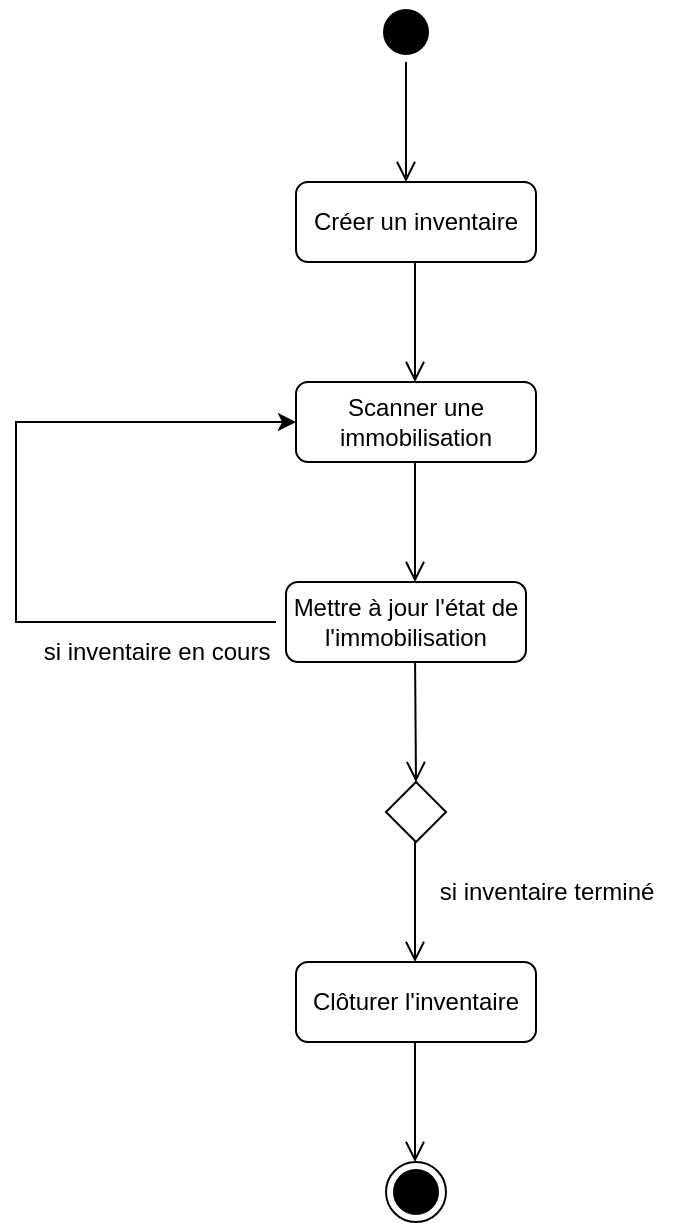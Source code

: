 <mxfile version="21.5.0" type="github">
  <diagram id="C5RBs43oDa-KdzZeNtuy" name="Page-1">
    <mxGraphModel dx="880" dy="428" grid="1" gridSize="10" guides="1" tooltips="1" connect="1" arrows="1" fold="1" page="1" pageScale="1" pageWidth="827" pageHeight="1169" math="0" shadow="0">
      <root>
        <mxCell id="WIyWlLk6GJQsqaUBKTNV-0" />
        <mxCell id="WIyWlLk6GJQsqaUBKTNV-1" parent="WIyWlLk6GJQsqaUBKTNV-0" />
        <mxCell id="sPEcf00RkdG31sg-Cs6y-0" value="" style="ellipse;html=1;shape=startState;fillColor=#000000;strokeColor=#000000;" vertex="1" parent="WIyWlLk6GJQsqaUBKTNV-1">
          <mxGeometry x="420" y="260" width="30" height="30" as="geometry" />
        </mxCell>
        <mxCell id="sPEcf00RkdG31sg-Cs6y-1" value="" style="edgeStyle=orthogonalEdgeStyle;html=1;verticalAlign=bottom;endArrow=open;endSize=8;strokeColor=#000000;rounded=0;" edge="1" source="sPEcf00RkdG31sg-Cs6y-0" parent="WIyWlLk6GJQsqaUBKTNV-1">
          <mxGeometry relative="1" as="geometry">
            <mxPoint x="435" y="350" as="targetPoint" />
          </mxGeometry>
        </mxCell>
        <mxCell id="sPEcf00RkdG31sg-Cs6y-2" value="Créer un inventaire" style="rounded=1;whiteSpace=wrap;html=1;" vertex="1" parent="WIyWlLk6GJQsqaUBKTNV-1">
          <mxGeometry x="380" y="350" width="120" height="40" as="geometry" />
        </mxCell>
        <mxCell id="sPEcf00RkdG31sg-Cs6y-3" value="" style="edgeStyle=orthogonalEdgeStyle;html=1;verticalAlign=bottom;endArrow=open;endSize=8;strokeColor=#000000;rounded=0;" edge="1" parent="WIyWlLk6GJQsqaUBKTNV-1">
          <mxGeometry relative="1" as="geometry">
            <mxPoint x="439.5" y="450" as="targetPoint" />
            <mxPoint x="439.5" y="390" as="sourcePoint" />
          </mxGeometry>
        </mxCell>
        <mxCell id="sPEcf00RkdG31sg-Cs6y-4" value="" style="edgeStyle=orthogonalEdgeStyle;html=1;verticalAlign=bottom;endArrow=open;endSize=8;strokeColor=#000000;rounded=0;" edge="1" parent="WIyWlLk6GJQsqaUBKTNV-1">
          <mxGeometry relative="1" as="geometry">
            <mxPoint x="439.5" y="740" as="targetPoint" />
            <mxPoint x="439.5" y="680" as="sourcePoint" />
          </mxGeometry>
        </mxCell>
        <mxCell id="sPEcf00RkdG31sg-Cs6y-5" value="" style="edgeStyle=orthogonalEdgeStyle;html=1;verticalAlign=bottom;endArrow=open;endSize=8;strokeColor=#000000;rounded=0;entryX=0.5;entryY=0;entryDx=0;entryDy=0;" edge="1" parent="WIyWlLk6GJQsqaUBKTNV-1" target="sPEcf00RkdG31sg-Cs6y-10">
          <mxGeometry relative="1" as="geometry">
            <mxPoint x="439.5" y="645" as="targetPoint" />
            <mxPoint x="439.5" y="585" as="sourcePoint" />
          </mxGeometry>
        </mxCell>
        <mxCell id="sPEcf00RkdG31sg-Cs6y-6" value="" style="edgeStyle=orthogonalEdgeStyle;html=1;verticalAlign=bottom;endArrow=open;endSize=8;strokeColor=#000000;rounded=0;" edge="1" parent="WIyWlLk6GJQsqaUBKTNV-1">
          <mxGeometry relative="1" as="geometry">
            <mxPoint x="439.5" y="550" as="targetPoint" />
            <mxPoint x="439.5" y="490" as="sourcePoint" />
          </mxGeometry>
        </mxCell>
        <mxCell id="sPEcf00RkdG31sg-Cs6y-7" value="Scanner une immobilisation" style="rounded=1;whiteSpace=wrap;html=1;" vertex="1" parent="WIyWlLk6GJQsqaUBKTNV-1">
          <mxGeometry x="380" y="450" width="120" height="40" as="geometry" />
        </mxCell>
        <mxCell id="sPEcf00RkdG31sg-Cs6y-8" value="Mettre à jour l&#39;état de l&#39;immobilisation" style="rounded=1;whiteSpace=wrap;html=1;" vertex="1" parent="WIyWlLk6GJQsqaUBKTNV-1">
          <mxGeometry x="375" y="550" width="120" height="40" as="geometry" />
        </mxCell>
        <mxCell id="sPEcf00RkdG31sg-Cs6y-9" value="Clôturer l&#39;inventaire" style="rounded=1;whiteSpace=wrap;html=1;" vertex="1" parent="WIyWlLk6GJQsqaUBKTNV-1">
          <mxGeometry x="380" y="740" width="120" height="40" as="geometry" />
        </mxCell>
        <mxCell id="sPEcf00RkdG31sg-Cs6y-10" value="" style="rhombus;whiteSpace=wrap;html=1;" vertex="1" parent="WIyWlLk6GJQsqaUBKTNV-1">
          <mxGeometry x="425" y="650" width="30" height="30" as="geometry" />
        </mxCell>
        <mxCell id="sPEcf00RkdG31sg-Cs6y-12" value="" style="endArrow=classic;html=1;rounded=0;entryX=0;entryY=0.5;entryDx=0;entryDy=0;" edge="1" parent="WIyWlLk6GJQsqaUBKTNV-1" target="sPEcf00RkdG31sg-Cs6y-7">
          <mxGeometry width="50" height="50" relative="1" as="geometry">
            <mxPoint x="370" y="570" as="sourcePoint" />
            <mxPoint x="280" y="470" as="targetPoint" />
            <Array as="points">
              <mxPoint x="240" y="570" />
              <mxPoint x="240" y="470" />
            </Array>
          </mxGeometry>
        </mxCell>
        <mxCell id="sPEcf00RkdG31sg-Cs6y-13" value="si inventaire terminé" style="text;html=1;align=center;verticalAlign=middle;resizable=0;points=[];autosize=1;strokeColor=none;fillColor=none;" vertex="1" parent="WIyWlLk6GJQsqaUBKTNV-1">
          <mxGeometry x="440" y="690" width="130" height="30" as="geometry" />
        </mxCell>
        <mxCell id="sPEcf00RkdG31sg-Cs6y-15" value="si inventaire en cours" style="text;html=1;align=center;verticalAlign=middle;resizable=0;points=[];autosize=1;strokeColor=none;fillColor=none;" vertex="1" parent="WIyWlLk6GJQsqaUBKTNV-1">
          <mxGeometry x="240" y="570" width="140" height="30" as="geometry" />
        </mxCell>
        <mxCell id="sPEcf00RkdG31sg-Cs6y-16" value="" style="ellipse;html=1;shape=endState;fillColor=#000000;strokeColor=#000000;" vertex="1" parent="WIyWlLk6GJQsqaUBKTNV-1">
          <mxGeometry x="425" y="840" width="30" height="30" as="geometry" />
        </mxCell>
        <mxCell id="sPEcf00RkdG31sg-Cs6y-17" value="" style="edgeStyle=orthogonalEdgeStyle;html=1;verticalAlign=bottom;endArrow=open;endSize=8;strokeColor=#000000;rounded=0;" edge="1" parent="WIyWlLk6GJQsqaUBKTNV-1">
          <mxGeometry relative="1" as="geometry">
            <mxPoint x="439.5" y="840" as="targetPoint" />
            <mxPoint x="439.5" y="780" as="sourcePoint" />
          </mxGeometry>
        </mxCell>
      </root>
    </mxGraphModel>
  </diagram>
</mxfile>
